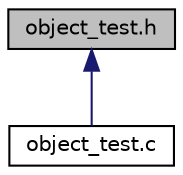 digraph "object_test.h"
{
 // LATEX_PDF_SIZE
  edge [fontname="Helvetica",fontsize="10",labelfontname="Helvetica",labelfontsize="10"];
  node [fontname="Helvetica",fontsize="10",shape=record];
  Node1 [label="object_test.h",height=0.2,width=0.4,color="black", fillcolor="grey75", style="filled", fontcolor="black",tooltip="It declares the tests for the object module."];
  Node1 -> Node2 [dir="back",color="midnightblue",fontsize="10",style="solid",fontname="Helvetica"];
  Node2 [label="object_test.c",height=0.2,width=0.4,color="black", fillcolor="white", style="filled",URL="$object__test_8c.html",tooltip="It tests object module."];
}
